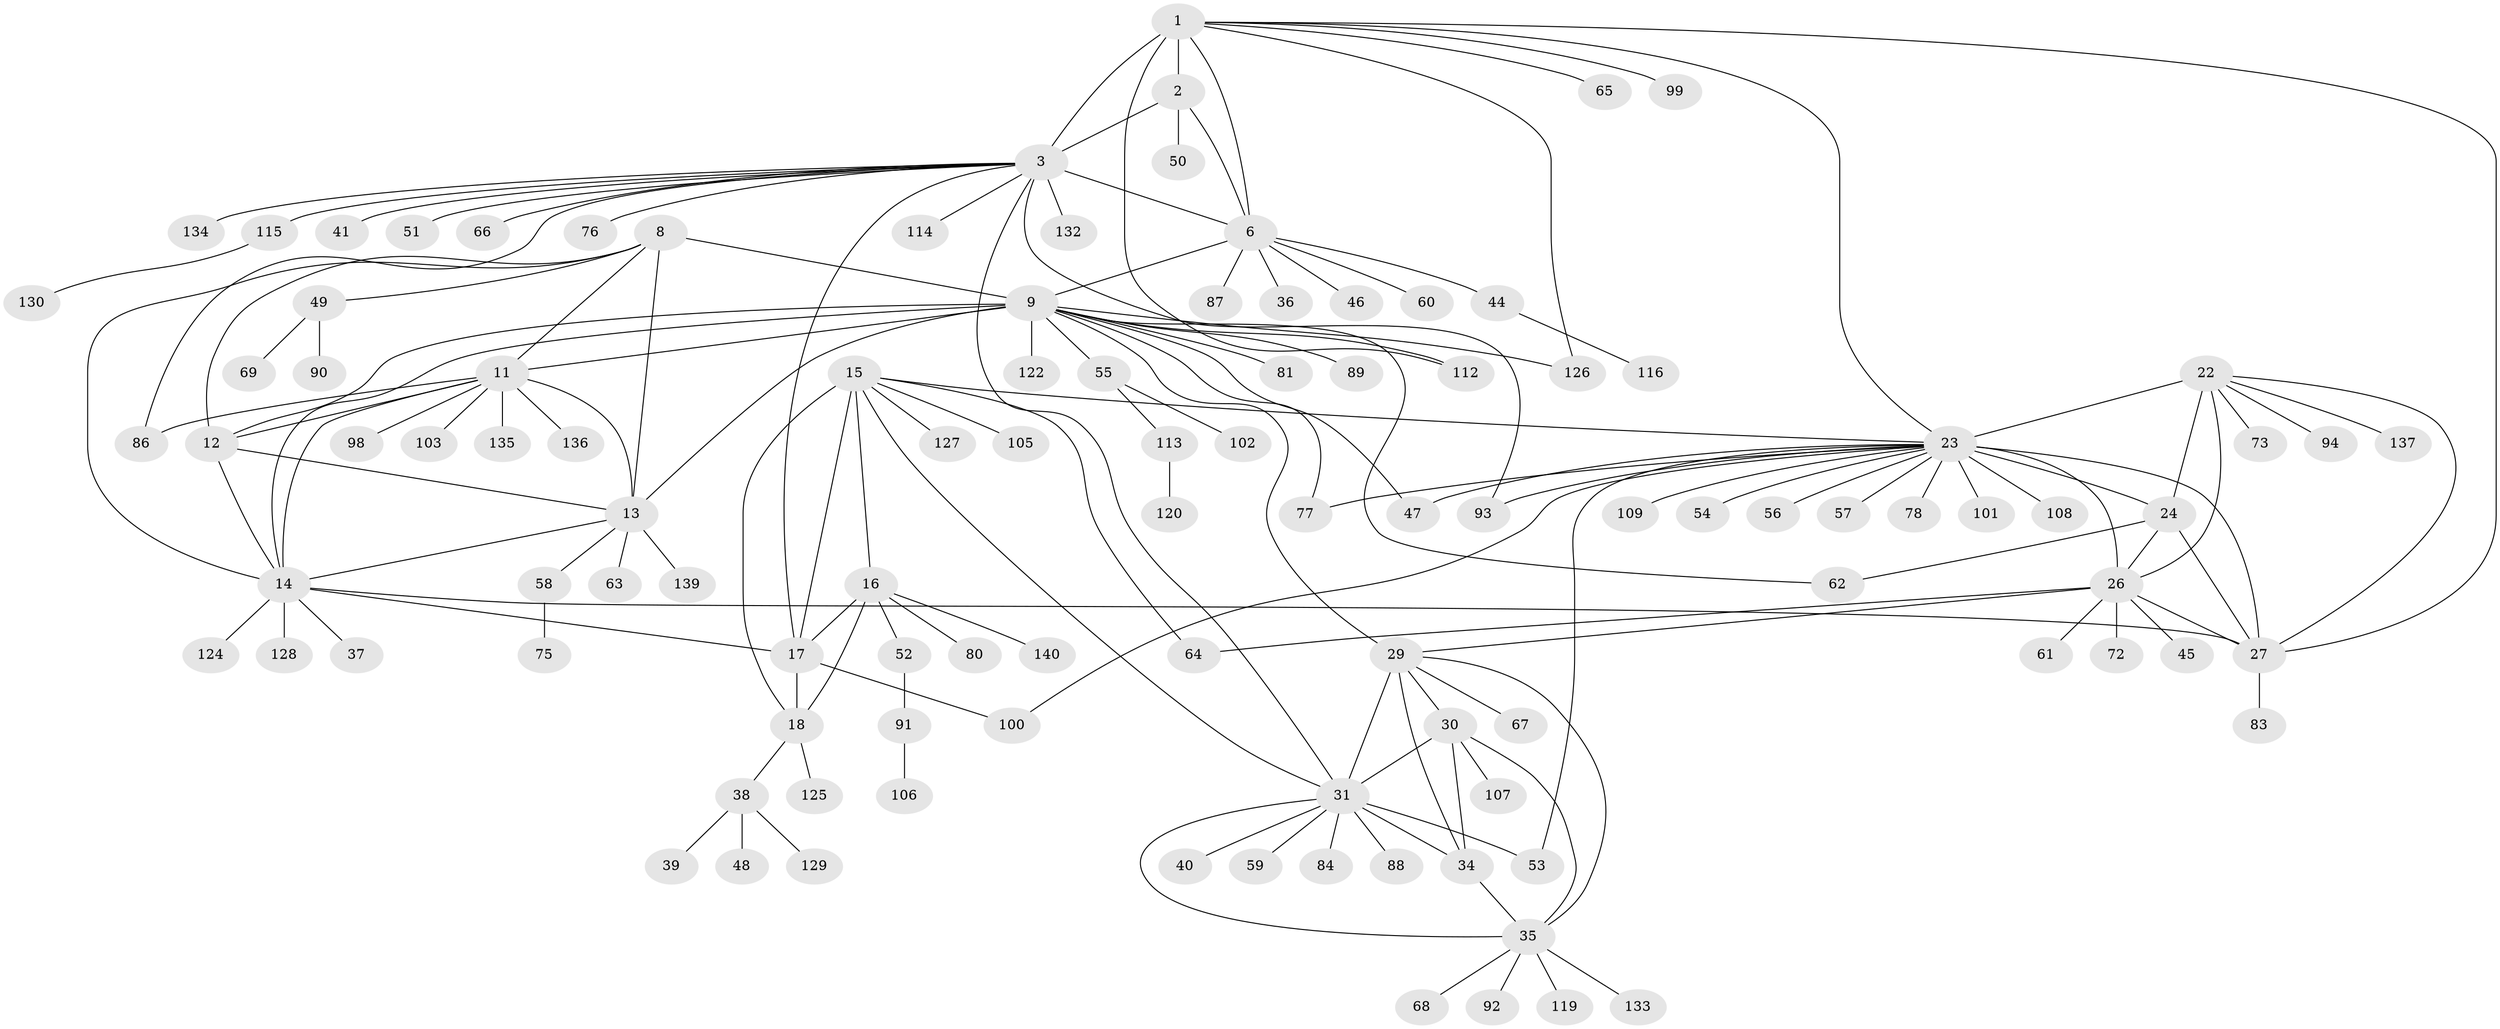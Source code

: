 // original degree distribution, {10: 0.03571428571428571, 6: 0.02857142857142857, 14: 0.007142857142857143, 8: 0.03571428571428571, 13: 0.02142857142857143, 7: 0.05714285714285714, 16: 0.007142857142857143, 11: 0.02142857142857143, 12: 0.014285714285714285, 9: 0.02142857142857143, 1: 0.5428571428571428, 4: 0.007142857142857143, 2: 0.17857142857142858, 3: 0.02142857142857143}
// Generated by graph-tools (version 1.1) at 2025/42/03/06/25 10:42:10]
// undirected, 109 vertices, 153 edges
graph export_dot {
graph [start="1"]
  node [color=gray90,style=filled];
  1 [super="+5"];
  2 [super="+7"];
  3 [super="+4"];
  6 [super="+82"];
  8 [super="+43"];
  9 [super="+10"];
  11 [super="+74"];
  12 [super="+95"];
  13 [super="+96"];
  14 [super="+97"];
  15 [super="+70"];
  16 [super="+21"];
  17 [super="+20"];
  18 [super="+19"];
  22 [super="+117"];
  23 [super="+25"];
  24 [super="+28"];
  26 [super="+42"];
  27 [super="+110"];
  29 [super="+32"];
  30 [super="+85"];
  31 [super="+33"];
  34 [super="+104"];
  35 [super="+118"];
  36;
  37;
  38;
  39;
  40;
  41;
  44;
  45;
  46;
  47 [super="+121"];
  48;
  49;
  50;
  51;
  52;
  53;
  54;
  55;
  56;
  57;
  58;
  59;
  60;
  61;
  62 [super="+71"];
  63;
  64 [super="+79"];
  65;
  66;
  67;
  68;
  69;
  72;
  73;
  75;
  76;
  77 [super="+111"];
  78;
  80;
  81;
  83;
  84;
  86;
  87;
  88;
  89;
  90;
  91;
  92 [super="+123"];
  93;
  94;
  98;
  99;
  100;
  101;
  102;
  103;
  105;
  106;
  107;
  108;
  109;
  112;
  113;
  114;
  115 [super="+138"];
  116;
  119;
  120 [super="+131"];
  122;
  124;
  125;
  126;
  127;
  128;
  129;
  130;
  132;
  133;
  134;
  135;
  136;
  137;
  139;
  140;
  1 -- 2 [weight=4];
  1 -- 3 [weight=4];
  1 -- 6 [weight=2];
  1 -- 65;
  1 -- 112;
  1 -- 126;
  1 -- 27;
  1 -- 99;
  1 -- 23;
  2 -- 3 [weight=4];
  2 -- 6 [weight=2];
  2 -- 50;
  3 -- 6 [weight=2];
  3 -- 17;
  3 -- 51;
  3 -- 66;
  3 -- 76;
  3 -- 93;
  3 -- 114;
  3 -- 132;
  3 -- 134;
  3 -- 41;
  3 -- 115;
  3 -- 86;
  3 -- 31;
  6 -- 36;
  6 -- 44;
  6 -- 46;
  6 -- 60;
  6 -- 87;
  6 -- 9;
  8 -- 9 [weight=2];
  8 -- 11;
  8 -- 12;
  8 -- 13;
  8 -- 14;
  8 -- 49;
  9 -- 11 [weight=2];
  9 -- 12 [weight=2];
  9 -- 13 [weight=2];
  9 -- 14 [weight=2];
  9 -- 81;
  9 -- 89;
  9 -- 29;
  9 -- 112;
  9 -- 55;
  9 -- 122;
  9 -- 126;
  9 -- 77;
  9 -- 47;
  9 -- 62;
  11 -- 12;
  11 -- 13;
  11 -- 14;
  11 -- 98;
  11 -- 103;
  11 -- 135;
  11 -- 136;
  11 -- 86;
  12 -- 13;
  12 -- 14;
  13 -- 14;
  13 -- 58;
  13 -- 63;
  13 -- 139;
  14 -- 17;
  14 -- 27;
  14 -- 37;
  14 -- 124;
  14 -- 128;
  15 -- 16 [weight=2];
  15 -- 17 [weight=2];
  15 -- 18 [weight=2];
  15 -- 64;
  15 -- 127;
  15 -- 105;
  15 -- 23;
  15 -- 31;
  16 -- 17 [weight=4];
  16 -- 18 [weight=4];
  16 -- 52;
  16 -- 80;
  16 -- 140;
  17 -- 18 [weight=4];
  17 -- 100;
  18 -- 38;
  18 -- 125;
  22 -- 23 [weight=2];
  22 -- 24 [weight=2];
  22 -- 26;
  22 -- 27;
  22 -- 73;
  22 -- 94;
  22 -- 137;
  23 -- 24 [weight=4];
  23 -- 26 [weight=2];
  23 -- 27 [weight=2];
  23 -- 47;
  23 -- 53;
  23 -- 57;
  23 -- 77;
  23 -- 78;
  23 -- 93;
  23 -- 100;
  23 -- 101;
  23 -- 108;
  23 -- 109;
  23 -- 54;
  23 -- 56;
  24 -- 26 [weight=2];
  24 -- 27 [weight=2];
  24 -- 62;
  26 -- 27;
  26 -- 45;
  26 -- 61;
  26 -- 72;
  26 -- 29;
  26 -- 64;
  27 -- 83;
  29 -- 30 [weight=2];
  29 -- 31 [weight=4];
  29 -- 34 [weight=2];
  29 -- 35 [weight=2];
  29 -- 67;
  30 -- 31 [weight=2];
  30 -- 34;
  30 -- 35;
  30 -- 107;
  31 -- 34 [weight=2];
  31 -- 35 [weight=2];
  31 -- 40;
  31 -- 84;
  31 -- 88;
  31 -- 53;
  31 -- 59;
  34 -- 35;
  35 -- 68;
  35 -- 92;
  35 -- 119;
  35 -- 133;
  38 -- 39;
  38 -- 48;
  38 -- 129;
  44 -- 116;
  49 -- 69;
  49 -- 90;
  52 -- 91;
  55 -- 102;
  55 -- 113;
  58 -- 75;
  91 -- 106;
  113 -- 120;
  115 -- 130;
}
